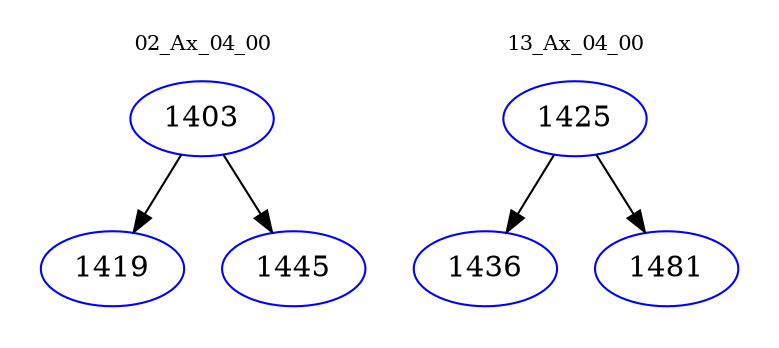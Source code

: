 digraph{
subgraph cluster_0 {
color = white
label = "02_Ax_04_00";
fontsize=10;
T0_1403 [label="1403", color="blue"]
T0_1403 -> T0_1419 [color="black"]
T0_1419 [label="1419", color="blue"]
T0_1403 -> T0_1445 [color="black"]
T0_1445 [label="1445", color="blue"]
}
subgraph cluster_1 {
color = white
label = "13_Ax_04_00";
fontsize=10;
T1_1425 [label="1425", color="blue"]
T1_1425 -> T1_1436 [color="black"]
T1_1436 [label="1436", color="blue"]
T1_1425 -> T1_1481 [color="black"]
T1_1481 [label="1481", color="blue"]
}
}
